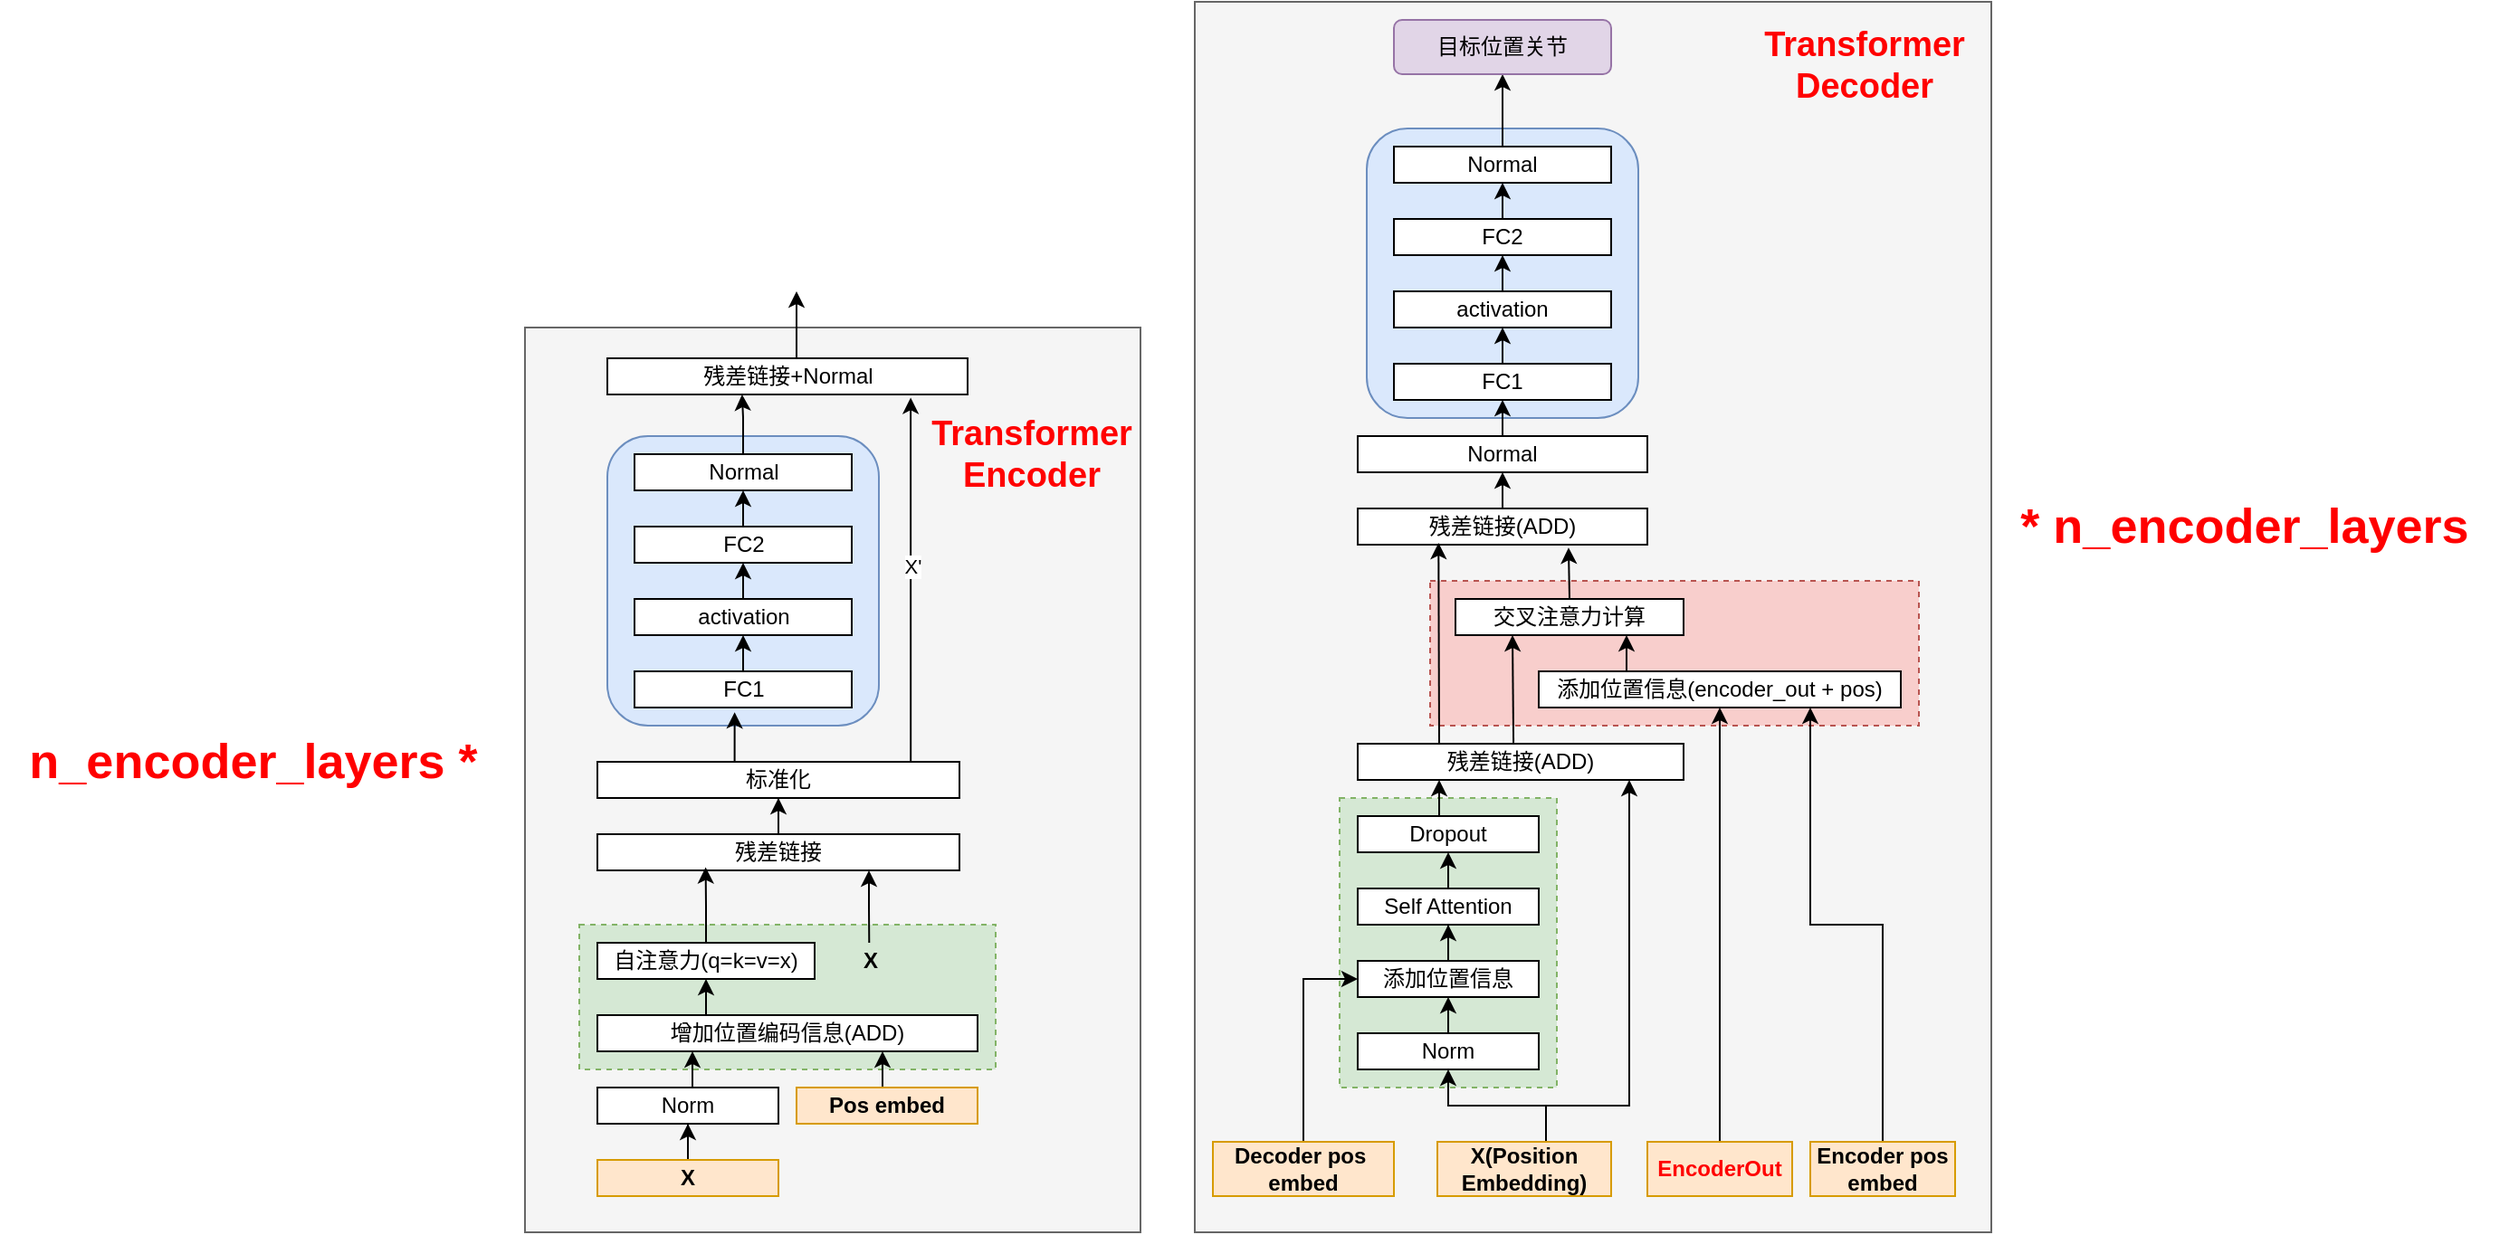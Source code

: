<mxfile version="28.0.6">
  <diagram name="第 1 页" id="CiCFkFMjwpyb_jTsHgdo">
    <mxGraphModel dx="2185" dy="1851" grid="1" gridSize="10" guides="1" tooltips="1" connect="1" arrows="1" fold="1" page="1" pageScale="1" pageWidth="827" pageHeight="1169" math="0" shadow="0">
      <root>
        <mxCell id="0" />
        <mxCell id="1" parent="0" />
        <mxCell id="XuMk4djl-JNo7iD4VEXT-98" value="" style="rounded=0;whiteSpace=wrap;html=1;fillColor=#f5f5f5;fontColor=#333333;strokeColor=#666666;" vertex="1" parent="1">
          <mxGeometry x="-20" y="-70" width="340" height="500" as="geometry" />
        </mxCell>
        <mxCell id="XuMk4djl-JNo7iD4VEXT-99" value="" style="rounded=0;whiteSpace=wrap;html=1;dashed=1;fillColor=#d5e8d4;strokeColor=#82b366;" vertex="1" parent="1">
          <mxGeometry x="10" y="260" width="230" height="80" as="geometry" />
        </mxCell>
        <mxCell id="XuMk4djl-JNo7iD4VEXT-64" value="" style="rounded=0;whiteSpace=wrap;html=1;fillColor=#f5f5f5;fontColor=#333333;strokeColor=#666666;" vertex="1" parent="1">
          <mxGeometry x="350" y="-250" width="440" height="680" as="geometry" />
        </mxCell>
        <mxCell id="XuMk4djl-JNo7iD4VEXT-60" value="" style="rounded=0;whiteSpace=wrap;html=1;dashed=1;fillColor=#f8cecc;strokeColor=#b85450;" vertex="1" parent="1">
          <mxGeometry x="480" y="70" width="270" height="80" as="geometry" />
        </mxCell>
        <mxCell id="XuMk4djl-JNo7iD4VEXT-55" value="" style="rounded=0;whiteSpace=wrap;html=1;dashed=1;fillColor=#d5e8d4;strokeColor=#82b366;" vertex="1" parent="1">
          <mxGeometry x="430" y="190" width="120" height="160" as="geometry" />
        </mxCell>
        <mxCell id="XuMk4djl-JNo7iD4VEXT-48" value="" style="rounded=1;whiteSpace=wrap;html=1;fillColor=#dae8fc;strokeColor=#6c8ebf;" vertex="1" parent="1">
          <mxGeometry x="445" y="-180" width="150" height="160" as="geometry" />
        </mxCell>
        <mxCell id="XuMk4djl-JNo7iD4VEXT-5" style="edgeStyle=orthogonalEdgeStyle;rounded=0;orthogonalLoop=1;jettySize=auto;html=1;exitX=0.5;exitY=0;exitDx=0;exitDy=0;entryX=0.5;entryY=1;entryDx=0;entryDy=0;" edge="1" parent="1" source="XuMk4djl-JNo7iD4VEXT-1" target="XuMk4djl-JNo7iD4VEXT-2">
          <mxGeometry relative="1" as="geometry" />
        </mxCell>
        <mxCell id="XuMk4djl-JNo7iD4VEXT-13" style="edgeStyle=orthogonalEdgeStyle;rounded=0;orthogonalLoop=1;jettySize=auto;html=1;exitX=0.5;exitY=1;exitDx=0;exitDy=0;startArrow=classic;startFill=1;endArrow=none;endFill=0;entryX=0.5;entryY=0;entryDx=0;entryDy=0;" edge="1" parent="1" source="XuMk4djl-JNo7iD4VEXT-1" target="XuMk4djl-JNo7iD4VEXT-14">
          <mxGeometry relative="1" as="geometry">
            <mxPoint x="490" y="380" as="targetPoint" />
            <Array as="points">
              <mxPoint x="490" y="360" />
              <mxPoint x="544" y="360" />
            </Array>
          </mxGeometry>
        </mxCell>
        <mxCell id="XuMk4djl-JNo7iD4VEXT-1" value="Norm" style="rounded=0;whiteSpace=wrap;html=1;" vertex="1" parent="1">
          <mxGeometry x="440" y="320" width="100" height="20" as="geometry" />
        </mxCell>
        <mxCell id="XuMk4djl-JNo7iD4VEXT-4" value="" style="edgeStyle=orthogonalEdgeStyle;rounded=0;orthogonalLoop=1;jettySize=auto;html=1;" edge="1" parent="1" source="XuMk4djl-JNo7iD4VEXT-2" target="XuMk4djl-JNo7iD4VEXT-3">
          <mxGeometry relative="1" as="geometry" />
        </mxCell>
        <mxCell id="XuMk4djl-JNo7iD4VEXT-2" value="添加位置信息" style="rounded=0;whiteSpace=wrap;html=1;" vertex="1" parent="1">
          <mxGeometry x="440" y="280" width="100" height="20" as="geometry" />
        </mxCell>
        <mxCell id="XuMk4djl-JNo7iD4VEXT-9" style="edgeStyle=orthogonalEdgeStyle;rounded=0;orthogonalLoop=1;jettySize=auto;html=1;exitX=0.5;exitY=0;exitDx=0;exitDy=0;entryX=0.5;entryY=1;entryDx=0;entryDy=0;" edge="1" parent="1" source="XuMk4djl-JNo7iD4VEXT-3" target="XuMk4djl-JNo7iD4VEXT-6">
          <mxGeometry relative="1" as="geometry" />
        </mxCell>
        <mxCell id="XuMk4djl-JNo7iD4VEXT-3" value="Self Attention" style="rounded=0;whiteSpace=wrap;html=1;" vertex="1" parent="1">
          <mxGeometry x="440" y="240" width="100" height="20" as="geometry" />
        </mxCell>
        <mxCell id="XuMk4djl-JNo7iD4VEXT-12" style="edgeStyle=orthogonalEdgeStyle;rounded=0;orthogonalLoop=1;jettySize=auto;html=1;exitX=0.5;exitY=0;exitDx=0;exitDy=0;entryX=0.25;entryY=1;entryDx=0;entryDy=0;" edge="1" parent="1" source="XuMk4djl-JNo7iD4VEXT-6" target="XuMk4djl-JNo7iD4VEXT-10">
          <mxGeometry relative="1" as="geometry" />
        </mxCell>
        <mxCell id="XuMk4djl-JNo7iD4VEXT-6" value="Dropout" style="rounded=0;whiteSpace=wrap;html=1;" vertex="1" parent="1">
          <mxGeometry x="440" y="200" width="100" height="20" as="geometry" />
        </mxCell>
        <mxCell id="XuMk4djl-JNo7iD4VEXT-10" value="残差链接(ADD)" style="rounded=0;whiteSpace=wrap;html=1;" vertex="1" parent="1">
          <mxGeometry x="440" y="160" width="180" height="20" as="geometry" />
        </mxCell>
        <mxCell id="XuMk4djl-JNo7iD4VEXT-15" style="edgeStyle=orthogonalEdgeStyle;rounded=0;orthogonalLoop=1;jettySize=auto;html=1;exitX=0.5;exitY=0;exitDx=0;exitDy=0;" edge="1" parent="1" source="XuMk4djl-JNo7iD4VEXT-14">
          <mxGeometry relative="1" as="geometry">
            <mxPoint x="590" y="180" as="targetPoint" />
            <Array as="points">
              <mxPoint x="544" y="360" />
              <mxPoint x="590" y="360" />
            </Array>
          </mxGeometry>
        </mxCell>
        <mxCell id="XuMk4djl-JNo7iD4VEXT-14" value="X(Position Embedding)" style="rounded=0;whiteSpace=wrap;html=1;fillColor=#ffe6cc;strokeColor=#d79b00;fontStyle=1" vertex="1" parent="1">
          <mxGeometry x="484" y="380" width="96" height="30" as="geometry" />
        </mxCell>
        <mxCell id="XuMk4djl-JNo7iD4VEXT-16" value="交叉注意力计算" style="rounded=0;whiteSpace=wrap;html=1;" vertex="1" parent="1">
          <mxGeometry x="494" y="80" width="126" height="20" as="geometry" />
        </mxCell>
        <mxCell id="XuMk4djl-JNo7iD4VEXT-56" style="edgeStyle=orthogonalEdgeStyle;rounded=0;orthogonalLoop=1;jettySize=auto;html=1;exitX=0.25;exitY=0;exitDx=0;exitDy=0;entryX=0.75;entryY=1;entryDx=0;entryDy=0;" edge="1" parent="1" source="XuMk4djl-JNo7iD4VEXT-21" target="XuMk4djl-JNo7iD4VEXT-16">
          <mxGeometry relative="1" as="geometry" />
        </mxCell>
        <mxCell id="XuMk4djl-JNo7iD4VEXT-21" value="添加位置信息(encoder_out + pos)" style="rounded=0;whiteSpace=wrap;html=1;" vertex="1" parent="1">
          <mxGeometry x="540" y="120" width="200" height="20" as="geometry" />
        </mxCell>
        <mxCell id="XuMk4djl-JNo7iD4VEXT-36" value="" style="edgeStyle=none;rounded=0;orthogonalLoop=1;jettySize=auto;html=1;" edge="1" parent="1" source="XuMk4djl-JNo7iD4VEXT-23" target="XuMk4djl-JNo7iD4VEXT-35">
          <mxGeometry relative="1" as="geometry" />
        </mxCell>
        <mxCell id="XuMk4djl-JNo7iD4VEXT-23" value="残差链接(ADD)" style="rounded=0;whiteSpace=wrap;html=1;" vertex="1" parent="1">
          <mxGeometry x="440" y="30" width="160" height="20" as="geometry" />
        </mxCell>
        <mxCell id="XuMk4djl-JNo7iD4VEXT-26" style="edgeStyle=none;rounded=0;orthogonalLoop=1;jettySize=auto;html=1;exitX=0.478;exitY=-0.028;exitDx=0;exitDy=0;entryX=0.25;entryY=1;entryDx=0;entryDy=0;exitPerimeter=0;" edge="1" parent="1" source="XuMk4djl-JNo7iD4VEXT-10" target="XuMk4djl-JNo7iD4VEXT-16">
          <mxGeometry relative="1" as="geometry" />
        </mxCell>
        <mxCell id="XuMk4djl-JNo7iD4VEXT-28" style="edgeStyle=none;rounded=0;orthogonalLoop=1;jettySize=auto;html=1;exitX=0.25;exitY=0;exitDx=0;exitDy=0;entryX=0.279;entryY=0.95;entryDx=0;entryDy=0;entryPerimeter=0;" edge="1" parent="1" source="XuMk4djl-JNo7iD4VEXT-10" target="XuMk4djl-JNo7iD4VEXT-23">
          <mxGeometry relative="1" as="geometry" />
        </mxCell>
        <mxCell id="XuMk4djl-JNo7iD4VEXT-29" style="edgeStyle=none;rounded=0;orthogonalLoop=1;jettySize=auto;html=1;exitX=0.5;exitY=0;exitDx=0;exitDy=0;entryX=0.728;entryY=1.08;entryDx=0;entryDy=0;entryPerimeter=0;" edge="1" parent="1" source="XuMk4djl-JNo7iD4VEXT-16" target="XuMk4djl-JNo7iD4VEXT-23">
          <mxGeometry relative="1" as="geometry" />
        </mxCell>
        <mxCell id="XuMk4djl-JNo7iD4VEXT-38" value="" style="edgeStyle=none;rounded=0;orthogonalLoop=1;jettySize=auto;html=1;" edge="1" parent="1" source="XuMk4djl-JNo7iD4VEXT-35" target="XuMk4djl-JNo7iD4VEXT-37">
          <mxGeometry relative="1" as="geometry" />
        </mxCell>
        <mxCell id="XuMk4djl-JNo7iD4VEXT-35" value="Normal" style="rounded=0;whiteSpace=wrap;html=1;" vertex="1" parent="1">
          <mxGeometry x="440" y="-10" width="160" height="20" as="geometry" />
        </mxCell>
        <mxCell id="XuMk4djl-JNo7iD4VEXT-40" value="" style="edgeStyle=none;rounded=0;orthogonalLoop=1;jettySize=auto;html=1;" edge="1" parent="1" source="XuMk4djl-JNo7iD4VEXT-37" target="XuMk4djl-JNo7iD4VEXT-39">
          <mxGeometry relative="1" as="geometry" />
        </mxCell>
        <mxCell id="XuMk4djl-JNo7iD4VEXT-37" value="FC1" style="whiteSpace=wrap;html=1;rounded=0;" vertex="1" parent="1">
          <mxGeometry x="460" y="-50" width="120" height="20" as="geometry" />
        </mxCell>
        <mxCell id="XuMk4djl-JNo7iD4VEXT-42" value="" style="edgeStyle=none;rounded=0;orthogonalLoop=1;jettySize=auto;html=1;" edge="1" parent="1" source="XuMk4djl-JNo7iD4VEXT-39" target="XuMk4djl-JNo7iD4VEXT-41">
          <mxGeometry relative="1" as="geometry" />
        </mxCell>
        <mxCell id="XuMk4djl-JNo7iD4VEXT-39" value="activation" style="whiteSpace=wrap;html=1;rounded=0;" vertex="1" parent="1">
          <mxGeometry x="460" y="-90" width="120" height="20" as="geometry" />
        </mxCell>
        <mxCell id="XuMk4djl-JNo7iD4VEXT-45" value="" style="edgeStyle=none;rounded=0;orthogonalLoop=1;jettySize=auto;html=1;" edge="1" parent="1" source="XuMk4djl-JNo7iD4VEXT-41" target="XuMk4djl-JNo7iD4VEXT-44">
          <mxGeometry relative="1" as="geometry" />
        </mxCell>
        <mxCell id="XuMk4djl-JNo7iD4VEXT-41" value="FC2" style="whiteSpace=wrap;html=1;rounded=0;" vertex="1" parent="1">
          <mxGeometry x="460" y="-130" width="120" height="20" as="geometry" />
        </mxCell>
        <mxCell id="XuMk4djl-JNo7iD4VEXT-47" value="" style="edgeStyle=none;rounded=0;orthogonalLoop=1;jettySize=auto;html=1;entryX=0.5;entryY=1;entryDx=0;entryDy=0;" edge="1" parent="1" source="XuMk4djl-JNo7iD4VEXT-44" target="XuMk4djl-JNo7iD4VEXT-61">
          <mxGeometry relative="1" as="geometry">
            <mxPoint x="520" y="-200" as="targetPoint" />
          </mxGeometry>
        </mxCell>
        <mxCell id="XuMk4djl-JNo7iD4VEXT-44" value="Normal" style="whiteSpace=wrap;html=1;rounded=0;" vertex="1" parent="1">
          <mxGeometry x="460" y="-170" width="120" height="20" as="geometry" />
        </mxCell>
        <mxCell id="XuMk4djl-JNo7iD4VEXT-51" style="edgeStyle=orthogonalEdgeStyle;rounded=0;orthogonalLoop=1;jettySize=auto;html=1;exitX=0.5;exitY=0;exitDx=0;exitDy=0;entryX=0;entryY=0.5;entryDx=0;entryDy=0;" edge="1" parent="1" source="XuMk4djl-JNo7iD4VEXT-49" target="XuMk4djl-JNo7iD4VEXT-2">
          <mxGeometry relative="1" as="geometry" />
        </mxCell>
        <mxCell id="XuMk4djl-JNo7iD4VEXT-49" value="Decoder pos&amp;nbsp;&lt;div&gt;embed&lt;/div&gt;" style="rounded=0;whiteSpace=wrap;html=1;fillColor=#ffe6cc;strokeColor=#d79b00;fontStyle=1" vertex="1" parent="1">
          <mxGeometry x="360" y="380" width="100" height="30" as="geometry" />
        </mxCell>
        <mxCell id="XuMk4djl-JNo7iD4VEXT-58" style="edgeStyle=orthogonalEdgeStyle;rounded=0;orthogonalLoop=1;jettySize=auto;html=1;exitX=0.5;exitY=0;exitDx=0;exitDy=0;entryX=0.5;entryY=1;entryDx=0;entryDy=0;" edge="1" parent="1" source="XuMk4djl-JNo7iD4VEXT-53" target="XuMk4djl-JNo7iD4VEXT-21">
          <mxGeometry relative="1" as="geometry" />
        </mxCell>
        <mxCell id="XuMk4djl-JNo7iD4VEXT-53" value="EncoderOut" style="rounded=0;whiteSpace=wrap;html=1;fillColor=#ffe6cc;strokeColor=#d79b00;fontStyle=1;fontColor=#FF0000;" vertex="1" parent="1">
          <mxGeometry x="600" y="380" width="80" height="30" as="geometry" />
        </mxCell>
        <mxCell id="XuMk4djl-JNo7iD4VEXT-59" style="edgeStyle=orthogonalEdgeStyle;rounded=0;orthogonalLoop=1;jettySize=auto;html=1;exitX=0.5;exitY=0;exitDx=0;exitDy=0;entryX=0.75;entryY=1;entryDx=0;entryDy=0;" edge="1" parent="1" source="XuMk4djl-JNo7iD4VEXT-57" target="XuMk4djl-JNo7iD4VEXT-21">
          <mxGeometry relative="1" as="geometry" />
        </mxCell>
        <mxCell id="XuMk4djl-JNo7iD4VEXT-57" value="Encoder pos embed" style="rounded=0;whiteSpace=wrap;html=1;fillColor=#ffe6cc;strokeColor=#d79b00;fontStyle=1" vertex="1" parent="1">
          <mxGeometry x="690" y="380" width="80" height="30" as="geometry" />
        </mxCell>
        <mxCell id="XuMk4djl-JNo7iD4VEXT-61" value="目标位置关节" style="rounded=1;whiteSpace=wrap;html=1;fillColor=#e1d5e7;strokeColor=#9673a6;" vertex="1" parent="1">
          <mxGeometry x="460" y="-240" width="120" height="30" as="geometry" />
        </mxCell>
        <mxCell id="XuMk4djl-JNo7iD4VEXT-62" value="&lt;div&gt;&lt;span&gt;Transformer&lt;/span&gt;&lt;br&gt;&lt;/div&gt;Decoder" style="text;strokeColor=none;align=center;fillColor=none;html=1;verticalAlign=middle;whiteSpace=wrap;rounded=0;fontSize=19;fontColor=#FF0000;fontStyle=1" vertex="1" parent="1">
          <mxGeometry x="660" y="-230" width="120" height="30" as="geometry" />
        </mxCell>
        <mxCell id="XuMk4djl-JNo7iD4VEXT-67" value="" style="edgeStyle=orthogonalEdgeStyle;rounded=0;orthogonalLoop=1;jettySize=auto;html=1;" edge="1" parent="1" source="XuMk4djl-JNo7iD4VEXT-65" target="XuMk4djl-JNo7iD4VEXT-66">
          <mxGeometry relative="1" as="geometry" />
        </mxCell>
        <mxCell id="XuMk4djl-JNo7iD4VEXT-65" value="X" style="rounded=0;whiteSpace=wrap;html=1;fontStyle=1;fillColor=#ffe6cc;strokeColor=#d79b00;" vertex="1" parent="1">
          <mxGeometry x="20" y="390" width="100" height="20" as="geometry" />
        </mxCell>
        <mxCell id="XuMk4djl-JNo7iD4VEXT-70" style="edgeStyle=orthogonalEdgeStyle;rounded=0;orthogonalLoop=1;jettySize=auto;html=1;exitX=0.5;exitY=0;exitDx=0;exitDy=0;entryX=0.25;entryY=1;entryDx=0;entryDy=0;" edge="1" parent="1" source="XuMk4djl-JNo7iD4VEXT-66" target="XuMk4djl-JNo7iD4VEXT-68">
          <mxGeometry relative="1" as="geometry" />
        </mxCell>
        <mxCell id="XuMk4djl-JNo7iD4VEXT-66" value="Norm" style="rounded=0;whiteSpace=wrap;html=1;" vertex="1" parent="1">
          <mxGeometry x="20" y="350" width="100" height="20" as="geometry" />
        </mxCell>
        <mxCell id="XuMk4djl-JNo7iD4VEXT-74" style="edgeStyle=orthogonalEdgeStyle;rounded=0;orthogonalLoop=1;jettySize=auto;html=1;exitX=0.25;exitY=0;exitDx=0;exitDy=0;entryX=0.5;entryY=1;entryDx=0;entryDy=0;" edge="1" parent="1" source="XuMk4djl-JNo7iD4VEXT-68" target="XuMk4djl-JNo7iD4VEXT-73">
          <mxGeometry relative="1" as="geometry" />
        </mxCell>
        <mxCell id="XuMk4djl-JNo7iD4VEXT-68" value="增加位置编码信息(ADD)" style="rounded=0;whiteSpace=wrap;html=1;" vertex="1" parent="1">
          <mxGeometry x="20" y="310" width="210" height="20" as="geometry" />
        </mxCell>
        <mxCell id="XuMk4djl-JNo7iD4VEXT-72" style="edgeStyle=orthogonalEdgeStyle;rounded=0;orthogonalLoop=1;jettySize=auto;html=1;exitX=0.5;exitY=0;exitDx=0;exitDy=0;entryX=0.75;entryY=1;entryDx=0;entryDy=0;" edge="1" parent="1" source="XuMk4djl-JNo7iD4VEXT-71" target="XuMk4djl-JNo7iD4VEXT-68">
          <mxGeometry relative="1" as="geometry" />
        </mxCell>
        <mxCell id="XuMk4djl-JNo7iD4VEXT-71" value="Pos embed" style="rounded=0;whiteSpace=wrap;html=1;fontStyle=1;fillColor=#ffe6cc;strokeColor=#d79b00;" vertex="1" parent="1">
          <mxGeometry x="130" y="350" width="100" height="20" as="geometry" />
        </mxCell>
        <mxCell id="XuMk4djl-JNo7iD4VEXT-73" value="自注意力(q=k=v=x)" style="rounded=0;whiteSpace=wrap;html=1;" vertex="1" parent="1">
          <mxGeometry x="20" y="270" width="120" height="20" as="geometry" />
        </mxCell>
        <mxCell id="XuMk4djl-JNo7iD4VEXT-78" style="edgeStyle=orthogonalEdgeStyle;rounded=0;orthogonalLoop=1;jettySize=auto;html=1;exitX=0.75;exitY=1;exitDx=0;exitDy=0;startArrow=classic;startFill=1;endArrow=none;endFill=0;" edge="1" parent="1" source="XuMk4djl-JNo7iD4VEXT-75">
          <mxGeometry relative="1" as="geometry">
            <mxPoint x="170.143" y="270" as="targetPoint" />
          </mxGeometry>
        </mxCell>
        <mxCell id="XuMk4djl-JNo7iD4VEXT-82" value="" style="edgeStyle=orthogonalEdgeStyle;rounded=0;orthogonalLoop=1;jettySize=auto;html=1;" edge="1" parent="1" source="XuMk4djl-JNo7iD4VEXT-75" target="XuMk4djl-JNo7iD4VEXT-81">
          <mxGeometry relative="1" as="geometry" />
        </mxCell>
        <mxCell id="XuMk4djl-JNo7iD4VEXT-75" value="残差链接" style="rounded=0;whiteSpace=wrap;html=1;" vertex="1" parent="1">
          <mxGeometry x="20" y="210" width="200" height="20" as="geometry" />
        </mxCell>
        <mxCell id="XuMk4djl-JNo7iD4VEXT-77" style="edgeStyle=orthogonalEdgeStyle;rounded=0;orthogonalLoop=1;jettySize=auto;html=1;exitX=0.5;exitY=0;exitDx=0;exitDy=0;entryX=0.299;entryY=0.914;entryDx=0;entryDy=0;entryPerimeter=0;" edge="1" parent="1" source="XuMk4djl-JNo7iD4VEXT-73" target="XuMk4djl-JNo7iD4VEXT-75">
          <mxGeometry relative="1" as="geometry" />
        </mxCell>
        <mxCell id="XuMk4djl-JNo7iD4VEXT-79" value="X" style="text;strokeColor=none;align=center;fillColor=none;html=1;verticalAlign=middle;whiteSpace=wrap;rounded=0;fontStyle=1" vertex="1" parent="1">
          <mxGeometry x="156" y="265" width="30" height="30" as="geometry" />
        </mxCell>
        <mxCell id="XuMk4djl-JNo7iD4VEXT-81" value="标准化" style="rounded=0;whiteSpace=wrap;html=1;" vertex="1" parent="1">
          <mxGeometry x="20" y="170" width="200" height="20" as="geometry" />
        </mxCell>
        <mxCell id="XuMk4djl-JNo7iD4VEXT-83" value="" style="rounded=1;whiteSpace=wrap;html=1;fillColor=#dae8fc;strokeColor=#6c8ebf;" vertex="1" parent="1">
          <mxGeometry x="25.5" y="-10" width="150" height="160" as="geometry" />
        </mxCell>
        <mxCell id="XuMk4djl-JNo7iD4VEXT-89" style="edgeStyle=orthogonalEdgeStyle;rounded=0;orthogonalLoop=1;jettySize=auto;html=1;exitX=0.5;exitY=0;exitDx=0;exitDy=0;entryX=0.5;entryY=1;entryDx=0;entryDy=0;" edge="1" parent="1" source="XuMk4djl-JNo7iD4VEXT-84" target="XuMk4djl-JNo7iD4VEXT-85">
          <mxGeometry relative="1" as="geometry" />
        </mxCell>
        <mxCell id="XuMk4djl-JNo7iD4VEXT-84" value="FC1" style="whiteSpace=wrap;html=1;rounded=0;" vertex="1" parent="1">
          <mxGeometry x="40.5" y="120" width="120" height="20" as="geometry" />
        </mxCell>
        <mxCell id="XuMk4djl-JNo7iD4VEXT-90" style="edgeStyle=orthogonalEdgeStyle;rounded=0;orthogonalLoop=1;jettySize=auto;html=1;exitX=0.5;exitY=0;exitDx=0;exitDy=0;entryX=0.5;entryY=1;entryDx=0;entryDy=0;" edge="1" parent="1" source="XuMk4djl-JNo7iD4VEXT-85" target="XuMk4djl-JNo7iD4VEXT-86">
          <mxGeometry relative="1" as="geometry" />
        </mxCell>
        <mxCell id="XuMk4djl-JNo7iD4VEXT-85" value="activation" style="whiteSpace=wrap;html=1;rounded=0;" vertex="1" parent="1">
          <mxGeometry x="40.5" y="80" width="120" height="20" as="geometry" />
        </mxCell>
        <mxCell id="XuMk4djl-JNo7iD4VEXT-91" style="edgeStyle=orthogonalEdgeStyle;rounded=0;orthogonalLoop=1;jettySize=auto;html=1;exitX=0.5;exitY=0;exitDx=0;exitDy=0;entryX=0.5;entryY=1;entryDx=0;entryDy=0;" edge="1" parent="1" source="XuMk4djl-JNo7iD4VEXT-86" target="XuMk4djl-JNo7iD4VEXT-87">
          <mxGeometry relative="1" as="geometry" />
        </mxCell>
        <mxCell id="XuMk4djl-JNo7iD4VEXT-86" value="FC2" style="whiteSpace=wrap;html=1;rounded=0;" vertex="1" parent="1">
          <mxGeometry x="40.5" y="40" width="120" height="20" as="geometry" />
        </mxCell>
        <mxCell id="XuMk4djl-JNo7iD4VEXT-93" value="" style="edgeStyle=orthogonalEdgeStyle;rounded=0;orthogonalLoop=1;jettySize=auto;html=1;entryX=0.374;entryY=1;entryDx=0;entryDy=0;entryPerimeter=0;" edge="1" parent="1" source="XuMk4djl-JNo7iD4VEXT-87" target="XuMk4djl-JNo7iD4VEXT-92">
          <mxGeometry relative="1" as="geometry" />
        </mxCell>
        <mxCell id="XuMk4djl-JNo7iD4VEXT-87" value="Normal" style="whiteSpace=wrap;html=1;rounded=0;" vertex="1" parent="1">
          <mxGeometry x="40.5" width="120" height="20" as="geometry" />
        </mxCell>
        <mxCell id="XuMk4djl-JNo7iD4VEXT-88" style="edgeStyle=orthogonalEdgeStyle;rounded=0;orthogonalLoop=1;jettySize=auto;html=1;exitX=0.5;exitY=0;exitDx=0;exitDy=0;entryX=0.461;entryY=1.129;entryDx=0;entryDy=0;entryPerimeter=0;" edge="1" parent="1" source="XuMk4djl-JNo7iD4VEXT-81" target="XuMk4djl-JNo7iD4VEXT-84">
          <mxGeometry relative="1" as="geometry" />
        </mxCell>
        <mxCell id="XuMk4djl-JNo7iD4VEXT-97" style="edgeStyle=orthogonalEdgeStyle;rounded=0;orthogonalLoop=1;jettySize=auto;html=1;exitX=0.5;exitY=0;exitDx=0;exitDy=0;" edge="1" parent="1" source="XuMk4djl-JNo7iD4VEXT-92">
          <mxGeometry relative="1" as="geometry">
            <mxPoint x="130" y="-90" as="targetPoint" />
          </mxGeometry>
        </mxCell>
        <mxCell id="XuMk4djl-JNo7iD4VEXT-92" value="残差链接+Normal" style="whiteSpace=wrap;html=1;rounded=0;" vertex="1" parent="1">
          <mxGeometry x="25.5" y="-53" width="199" height="20" as="geometry" />
        </mxCell>
        <mxCell id="XuMk4djl-JNo7iD4VEXT-95" style="edgeStyle=orthogonalEdgeStyle;rounded=0;orthogonalLoop=1;jettySize=auto;html=1;exitX=0.75;exitY=0;exitDx=0;exitDy=0;entryX=0.842;entryY=1.086;entryDx=0;entryDy=0;entryPerimeter=0;" edge="1" parent="1" source="XuMk4djl-JNo7iD4VEXT-81" target="XuMk4djl-JNo7iD4VEXT-92">
          <mxGeometry relative="1" as="geometry">
            <Array as="points">
              <mxPoint x="193" y="170" />
            </Array>
          </mxGeometry>
        </mxCell>
        <mxCell id="XuMk4djl-JNo7iD4VEXT-96" value="X&#39;" style="edgeLabel;html=1;align=center;verticalAlign=middle;resizable=0;points=[];" vertex="1" connectable="0" parent="XuMk4djl-JNo7iD4VEXT-95">
          <mxGeometry x="0.172" y="-1" relative="1" as="geometry">
            <mxPoint as="offset" />
          </mxGeometry>
        </mxCell>
        <mxCell id="XuMk4djl-JNo7iD4VEXT-100" value="&lt;div&gt;Transformer&lt;/div&gt;Encoder" style="text;strokeColor=none;align=center;fillColor=none;html=1;verticalAlign=middle;whiteSpace=wrap;rounded=0;fontSize=19;fontColor=#FF0000;fontStyle=1" vertex="1" parent="1">
          <mxGeometry x="200" y="-40" width="120" height="80" as="geometry" />
        </mxCell>
        <mxCell id="XuMk4djl-JNo7iD4VEXT-101" value="* n_encoder_layers&lt;div&gt;&lt;/div&gt;" style="text;strokeColor=none;align=center;fillColor=none;html=1;verticalAlign=middle;whiteSpace=wrap;rounded=0;fontSize=27;fontColor=#FF0000;fontStyle=1" vertex="1" parent="1">
          <mxGeometry x="790" y="25" width="280" height="30" as="geometry" />
        </mxCell>
        <mxCell id="XuMk4djl-JNo7iD4VEXT-102" value="n_encoder_layers *&lt;div&gt;&lt;/div&gt;" style="text;strokeColor=none;align=center;fillColor=none;html=1;verticalAlign=middle;whiteSpace=wrap;rounded=0;fontSize=27;fontColor=#FF0000;fontStyle=1" vertex="1" parent="1">
          <mxGeometry x="-310" y="155" width="280" height="30" as="geometry" />
        </mxCell>
      </root>
    </mxGraphModel>
  </diagram>
</mxfile>
